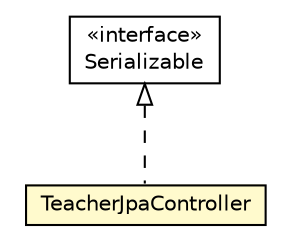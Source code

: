 #!/usr/local/bin/dot
#
# Class diagram 
# Generated by UMLGraph version R5_6-24-gf6e263 (http://www.umlgraph.org/)
#

digraph G {
	edge [fontname="Helvetica",fontsize=10,labelfontname="Helvetica",labelfontsize=10];
	node [fontname="Helvetica",fontsize=10,shape=plaintext];
	nodesep=0.25;
	ranksep=0.5;
	// com.elte.osz.logic.controllers.TeacherJpaController
	c791 [label=<<table title="com.elte.osz.logic.controllers.TeacherJpaController" border="0" cellborder="1" cellspacing="0" cellpadding="2" port="p" bgcolor="lemonChiffon" href="./TeacherJpaController.html">
		<tr><td><table border="0" cellspacing="0" cellpadding="1">
<tr><td align="center" balign="center"> TeacherJpaController </td></tr>
		</table></td></tr>
		</table>>, URL="./TeacherJpaController.html", fontname="Helvetica", fontcolor="black", fontsize=10.0];
	//com.elte.osz.logic.controllers.TeacherJpaController implements java.io.Serializable
	c800:p -> c791:p [dir=back,arrowtail=empty,style=dashed];
	// java.io.Serializable
	c800 [label=<<table title="java.io.Serializable" border="0" cellborder="1" cellspacing="0" cellpadding="2" port="p" href="http://java.sun.com/j2se/1.4.2/docs/api/java/io/Serializable.html">
		<tr><td><table border="0" cellspacing="0" cellpadding="1">
<tr><td align="center" balign="center"> &#171;interface&#187; </td></tr>
<tr><td align="center" balign="center"> Serializable </td></tr>
		</table></td></tr>
		</table>>, URL="http://java.sun.com/j2se/1.4.2/docs/api/java/io/Serializable.html", fontname="Helvetica", fontcolor="black", fontsize=10.0];
}

